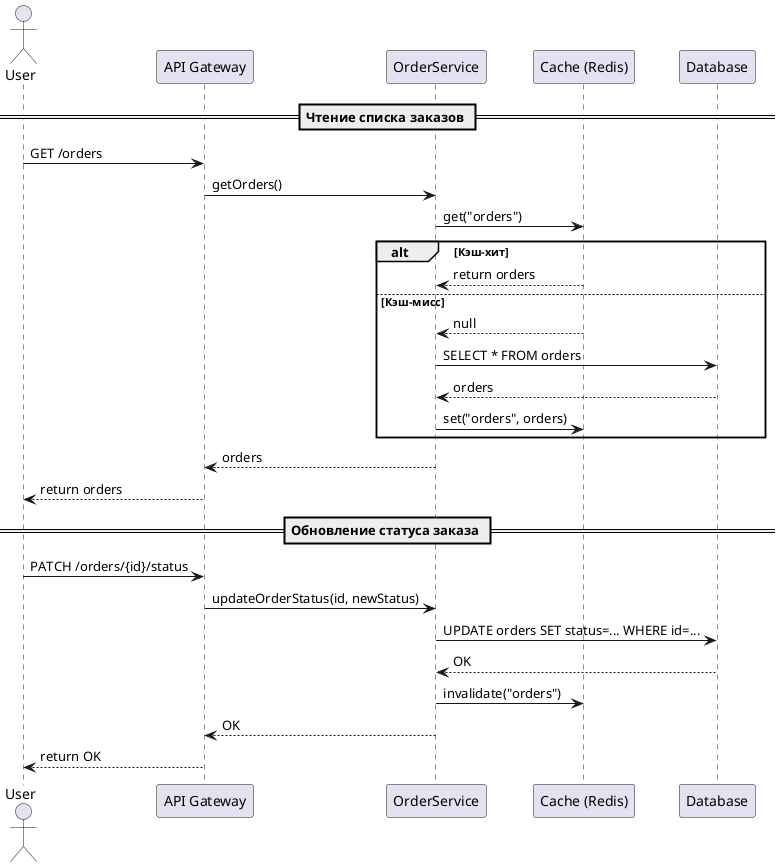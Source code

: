@startuml
actor User
participant "API Gateway" as API
participant "OrderService" as Service
participant "Cache (Redis)" as Cache
participant "Database" as DB

== Чтение списка заказов ==
User -> API : GET /orders
API -> Service : getOrders()
Service -> Cache : get("orders")
alt Кэш-хит
    Cache --> Service : return orders
else Кэш-мисс
    Cache --> Service : null
    Service -> DB : SELECT * FROM orders
    DB --> Service : orders
    Service -> Cache : set("orders", orders)
end
Service --> API : orders
API --> User : return orders

== Обновление статуса заказа ==
User -> API : PATCH /orders/{id}/status
API -> Service : updateOrderStatus(id, newStatus)
Service -> DB : UPDATE orders SET status=... WHERE id=...
DB --> Service : OK
Service -> Cache : invalidate("orders")
Service --> API : OK
API --> User : return OK
@enduml
